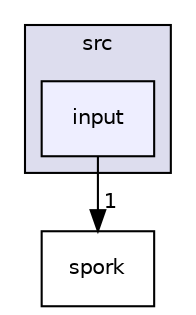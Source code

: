 digraph "W:/Uni/SPORK/WORKING SPORK/Assignment/Spork Engine Submission/SporkEngine/SporkCore/src/input" {
  compound=true
  node [ fontsize="10", fontname="Helvetica"];
  edge [ labelfontsize="10", labelfontname="Helvetica"];
  subgraph clusterdir_f24a18f2d481361064cf425afe0b6224 {
    graph [ bgcolor="#ddddee", pencolor="black", label="src" fontname="Helvetica", fontsize="10", URL="dir_f24a18f2d481361064cf425afe0b6224.html"]
  dir_f6fb8579c36a275581e02e2c05d76b98 [shape=box, label="input", style="filled", fillcolor="#eeeeff", pencolor="black", URL="dir_f6fb8579c36a275581e02e2c05d76b98.html"];
  }
  dir_e27a936568ff70964ab342b03051fecf [shape=box label="spork" URL="dir_e27a936568ff70964ab342b03051fecf.html"];
  dir_f6fb8579c36a275581e02e2c05d76b98->dir_e27a936568ff70964ab342b03051fecf [headlabel="1", labeldistance=1.5 headhref="dir_000010_000012.html"];
}
